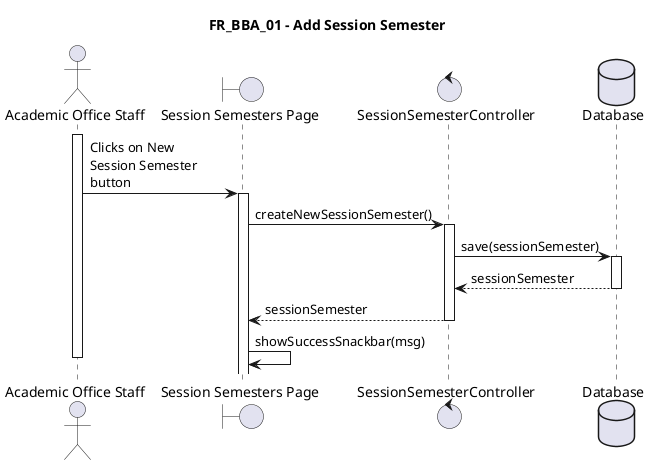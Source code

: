 @startuml FR_BBA_01
title FR_BBA_01 - Add Session Semester
skinparam maxMessageSize 125

actor "Academic Office Staff" as eu
boundary "Session Semesters Page" as fe
control "SessionSemesterController" as ct

database "Database" as db

activate eu

eu -> fe ++ : Clicks on New Session Semester button
fe -> ct ++ : createNewSessionSemester()
ct -> db ++ : save(sessionSemester)
db --> ct -- : sessionSemester
ct --> fe -- : sessionSemester
fe -> fe : showSuccessSnackbar(msg)

deactivate eu

@enduml